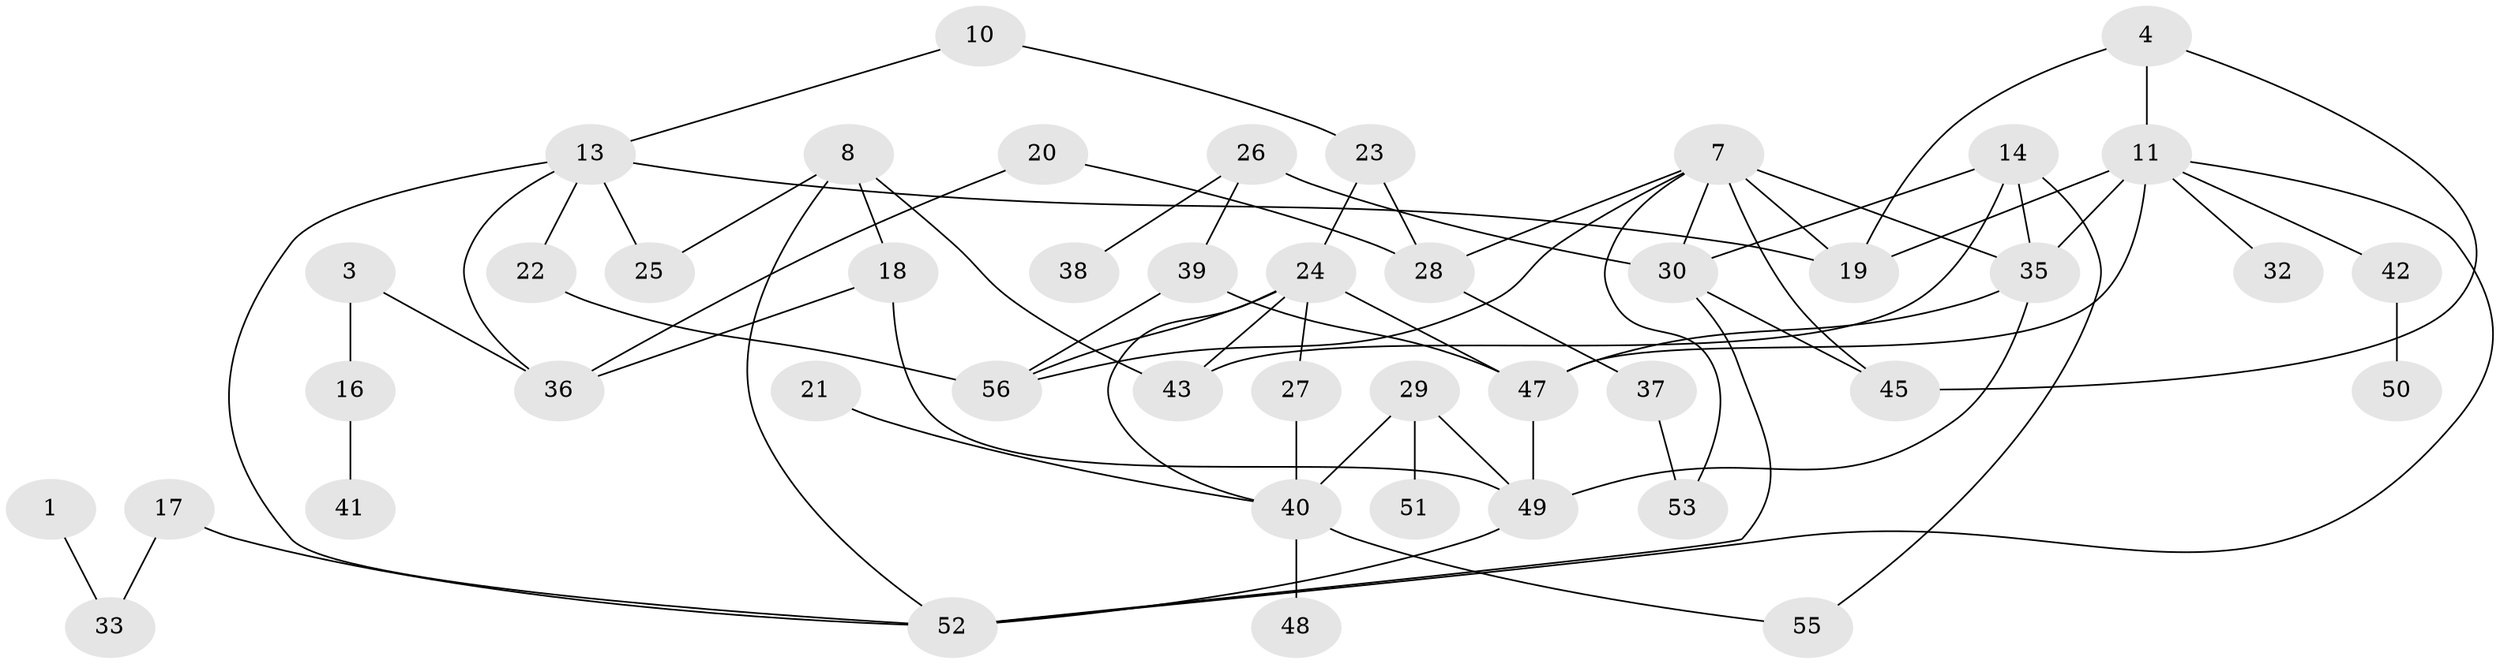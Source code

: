 // original degree distribution, {2: 0.30701754385964913, 1: 0.24561403508771928, 3: 0.20175438596491227, 4: 0.07894736842105263, 6: 0.03508771929824561, 0: 0.07017543859649122, 5: 0.043859649122807015, 7: 0.017543859649122806}
// Generated by graph-tools (version 1.1) at 2025/00/03/09/25 03:00:50]
// undirected, 45 vertices, 70 edges
graph export_dot {
graph [start="1"]
  node [color=gray90,style=filled];
  1;
  3;
  4;
  7;
  8;
  10;
  11;
  13;
  14;
  16;
  17;
  18;
  19;
  20;
  21;
  22;
  23;
  24;
  25;
  26;
  27;
  28;
  29;
  30;
  32;
  33;
  35;
  36;
  37;
  38;
  39;
  40;
  41;
  42;
  43;
  45;
  47;
  48;
  49;
  50;
  51;
  52;
  53;
  55;
  56;
  1 -- 33 [weight=1.0];
  3 -- 16 [weight=1.0];
  3 -- 36 [weight=1.0];
  4 -- 11 [weight=1.0];
  4 -- 19 [weight=1.0];
  4 -- 45 [weight=1.0];
  7 -- 19 [weight=1.0];
  7 -- 28 [weight=1.0];
  7 -- 30 [weight=1.0];
  7 -- 35 [weight=2.0];
  7 -- 45 [weight=1.0];
  7 -- 53 [weight=1.0];
  7 -- 56 [weight=1.0];
  8 -- 18 [weight=1.0];
  8 -- 25 [weight=1.0];
  8 -- 43 [weight=1.0];
  8 -- 52 [weight=1.0];
  10 -- 13 [weight=1.0];
  10 -- 23 [weight=1.0];
  11 -- 19 [weight=1.0];
  11 -- 32 [weight=1.0];
  11 -- 35 [weight=1.0];
  11 -- 42 [weight=1.0];
  11 -- 47 [weight=1.0];
  11 -- 52 [weight=1.0];
  13 -- 19 [weight=1.0];
  13 -- 22 [weight=1.0];
  13 -- 25 [weight=1.0];
  13 -- 36 [weight=1.0];
  13 -- 52 [weight=1.0];
  14 -- 30 [weight=1.0];
  14 -- 35 [weight=1.0];
  14 -- 43 [weight=1.0];
  14 -- 55 [weight=1.0];
  16 -- 41 [weight=1.0];
  17 -- 33 [weight=1.0];
  17 -- 52 [weight=1.0];
  18 -- 36 [weight=1.0];
  18 -- 49 [weight=1.0];
  20 -- 28 [weight=1.0];
  20 -- 36 [weight=1.0];
  21 -- 40 [weight=1.0];
  22 -- 56 [weight=1.0];
  23 -- 24 [weight=1.0];
  23 -- 28 [weight=1.0];
  24 -- 27 [weight=1.0];
  24 -- 40 [weight=1.0];
  24 -- 43 [weight=1.0];
  24 -- 47 [weight=1.0];
  24 -- 56 [weight=1.0];
  26 -- 30 [weight=3.0];
  26 -- 38 [weight=1.0];
  26 -- 39 [weight=1.0];
  27 -- 40 [weight=2.0];
  28 -- 37 [weight=2.0];
  29 -- 40 [weight=1.0];
  29 -- 49 [weight=1.0];
  29 -- 51 [weight=1.0];
  30 -- 45 [weight=2.0];
  30 -- 52 [weight=1.0];
  35 -- 47 [weight=1.0];
  35 -- 49 [weight=1.0];
  37 -- 53 [weight=1.0];
  39 -- 47 [weight=1.0];
  39 -- 56 [weight=1.0];
  40 -- 48 [weight=1.0];
  40 -- 55 [weight=1.0];
  42 -- 50 [weight=1.0];
  47 -- 49 [weight=1.0];
  49 -- 52 [weight=1.0];
}
